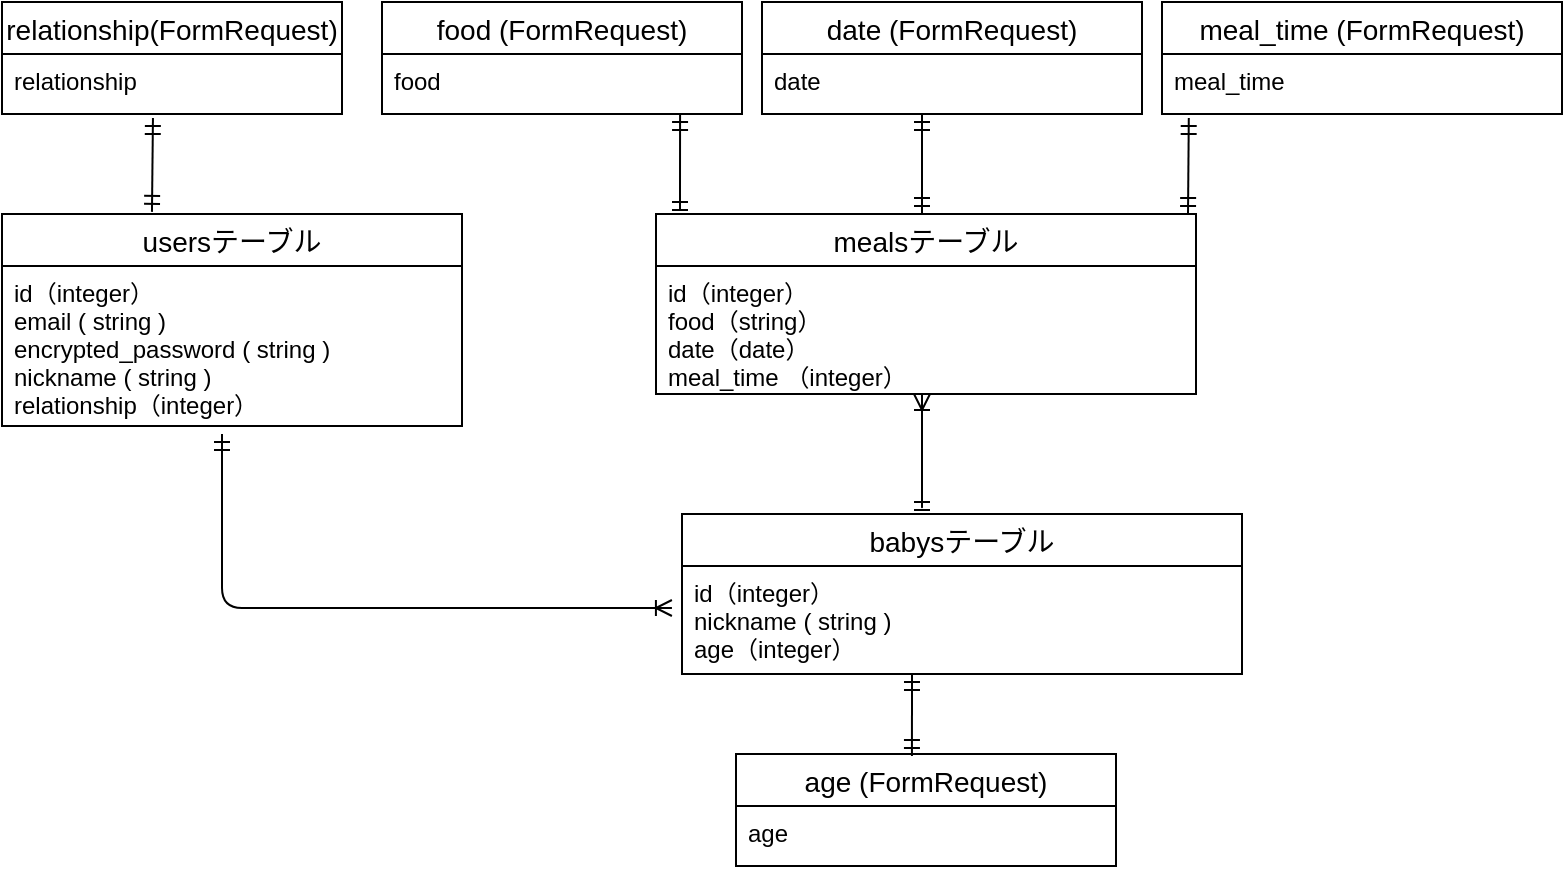 <mxfile>
    <diagram id="489SzdDdw2KuT3t6FYlz" name="ページ1">
        <mxGraphModel dx="860" dy="1728" grid="1" gridSize="10" guides="1" tooltips="1" connect="1" arrows="1" fold="1" page="1" pageScale="1" pageWidth="827" pageHeight="1169" math="0" shadow="0">
            <root>
                <mxCell id="0"/>
                <mxCell id="1" parent="0"/>
                <mxCell id="11" value="mealsテーブル" style="swimlane;fontStyle=0;childLayout=stackLayout;horizontal=1;startSize=26;horizontalStack=0;resizeParent=1;resizeParentMax=0;resizeLast=0;collapsible=1;marginBottom=0;align=center;fontSize=14;labelBackgroundColor=none;fillColor=none;" parent="1" vertex="1">
                    <mxGeometry x="347" y="50" width="270" height="90" as="geometry"/>
                </mxCell>
                <mxCell id="12" value="id（integer）&#10;food（string）&#10;date（date）&#10;meal_time （integer）&#10;" style="text;strokeColor=none;fillColor=none;spacingLeft=4;spacingRight=4;overflow=hidden;rotatable=0;points=[[0,0.5],[1,0.5]];portConstraint=eastwest;fontSize=12;" parent="11" vertex="1">
                    <mxGeometry y="26" width="270" height="64" as="geometry"/>
                </mxCell>
                <mxCell id="15" value="babysテーブル" style="swimlane;fontStyle=0;childLayout=stackLayout;horizontal=1;startSize=26;horizontalStack=0;resizeParent=1;resizeParentMax=0;resizeLast=0;collapsible=1;marginBottom=0;align=center;fontSize=14;labelBackgroundColor=none;fillColor=none;" parent="1" vertex="1">
                    <mxGeometry x="360" y="200" width="280" height="80" as="geometry"/>
                </mxCell>
                <mxCell id="16" value="id（integer）&#10;nickname ( string )&#10;age（integer）" style="text;strokeColor=none;fillColor=none;spacingLeft=4;spacingRight=4;overflow=hidden;rotatable=0;points=[[0,0.5],[1,0.5]];portConstraint=eastwest;fontSize=12;" parent="15" vertex="1">
                    <mxGeometry y="26" width="280" height="54" as="geometry"/>
                </mxCell>
                <mxCell id="21" value="usersテーブル" style="swimlane;fontStyle=0;childLayout=stackLayout;horizontal=1;startSize=26;horizontalStack=0;resizeParent=1;resizeParentMax=0;resizeLast=0;collapsible=1;marginBottom=0;align=center;fontSize=14;labelBackgroundColor=none;fillColor=none;" parent="1" vertex="1">
                    <mxGeometry x="20" y="50" width="230" height="106" as="geometry"/>
                </mxCell>
                <mxCell id="22" value="id（integer）&#10;email ( string )&#10;encrypted_password ( string )&#10;nickname ( string )&#10;relationship（integer）&#10;&#10;" style="text;strokeColor=none;fillColor=none;spacingLeft=4;spacingRight=4;overflow=hidden;rotatable=0;points=[[0,0.5],[1,0.5]];portConstraint=eastwest;fontSize=12;labelBorderColor=none;" parent="21" vertex="1">
                    <mxGeometry y="26" width="230" height="80" as="geometry"/>
                </mxCell>
                <mxCell id="25" value="food (FormRequest)" style="swimlane;fontStyle=0;childLayout=stackLayout;horizontal=1;startSize=26;horizontalStack=0;resizeParent=1;resizeParentMax=0;resizeLast=0;collapsible=1;marginBottom=0;align=center;fontSize=14;" parent="1" vertex="1">
                    <mxGeometry x="210" y="-56" width="180" height="56" as="geometry"/>
                </mxCell>
                <mxCell id="26" value="food" style="text;strokeColor=none;fillColor=none;spacingLeft=4;spacingRight=4;overflow=hidden;rotatable=0;points=[[0,0.5],[1,0.5]];portConstraint=eastwest;fontSize=12;" parent="25" vertex="1">
                    <mxGeometry y="26" width="180" height="30" as="geometry"/>
                </mxCell>
                <mxCell id="27" value="meal_time (FormRequest)" style="swimlane;fontStyle=0;childLayout=stackLayout;horizontal=1;startSize=26;horizontalStack=0;resizeParent=1;resizeParentMax=0;resizeLast=0;collapsible=1;marginBottom=0;align=center;fontSize=14;" parent="1" vertex="1">
                    <mxGeometry x="600" y="-56" width="200" height="56" as="geometry"/>
                </mxCell>
                <mxCell id="28" value="meal_time" style="text;strokeColor=none;fillColor=none;spacingLeft=4;spacingRight=4;overflow=hidden;rotatable=0;points=[[0,0.5],[1,0.5]];portConstraint=eastwest;fontSize=12;" parent="27" vertex="1">
                    <mxGeometry y="26" width="200" height="30" as="geometry"/>
                </mxCell>
                <mxCell id="33" value="" style="fontSize=12;html=1;endArrow=ERmandOne;startArrow=ERmandOne;entryX=0.828;entryY=1;entryDx=0;entryDy=0;entryPerimeter=0;" parent="1" target="26" edge="1">
                    <mxGeometry width="100" height="100" relative="1" as="geometry">
                        <mxPoint x="359" y="40" as="sourcePoint"/>
                        <mxPoint x="350" y="10" as="targetPoint"/>
                        <Array as="points">
                            <mxPoint x="359" y="50"/>
                            <mxPoint x="359" y="40"/>
                        </Array>
                    </mxGeometry>
                </mxCell>
                <mxCell id="34" value="" style="fontSize=12;html=1;endArrow=ERmandOne;startArrow=ERmandOne;entryX=0.067;entryY=1.067;entryDx=0;entryDy=0;entryPerimeter=0;" parent="1" target="28" edge="1">
                    <mxGeometry width="100" height="100" relative="1" as="geometry">
                        <mxPoint x="613" y="50" as="sourcePoint"/>
                        <mxPoint x="490" y="70" as="targetPoint"/>
                    </mxGeometry>
                </mxCell>
                <mxCell id="36" value="relationship(FormRequest)" style="swimlane;fontStyle=0;childLayout=stackLayout;horizontal=1;startSize=26;horizontalStack=0;resizeParent=1;resizeParentMax=0;resizeLast=0;collapsible=1;marginBottom=0;align=center;fontSize=14;" parent="1" vertex="1">
                    <mxGeometry x="20" y="-56" width="170" height="56" as="geometry"/>
                </mxCell>
                <mxCell id="37" value="relationship" style="text;strokeColor=none;fillColor=none;spacingLeft=4;spacingRight=4;overflow=hidden;rotatable=0;points=[[0,0.5],[1,0.5]];portConstraint=eastwest;fontSize=12;" parent="36" vertex="1">
                    <mxGeometry y="26" width="170" height="30" as="geometry"/>
                </mxCell>
                <mxCell id="38" value="" style="fontSize=12;html=1;endArrow=ERmandOne;startArrow=ERmandOne;entryX=0.444;entryY=1.067;entryDx=0;entryDy=0;entryPerimeter=0;exitX=0.326;exitY=-0.01;exitDx=0;exitDy=0;exitPerimeter=0;" parent="1" source="21" target="37" edge="1">
                    <mxGeometry width="100" height="100" relative="1" as="geometry">
                        <mxPoint x="85" y="40" as="sourcePoint"/>
                        <mxPoint x="800" y="40" as="targetPoint"/>
                    </mxGeometry>
                </mxCell>
                <mxCell id="45" value="" style="fontSize=12;html=1;endArrow=ERoneToMany;startArrow=ERmandOne;entryX=-0.018;entryY=0.389;entryDx=0;entryDy=0;entryPerimeter=0;" parent="1" target="16" edge="1">
                    <mxGeometry width="100" height="100" relative="1" as="geometry">
                        <mxPoint x="130" y="160" as="sourcePoint"/>
                        <mxPoint x="350" y="240" as="targetPoint"/>
                        <Array as="points">
                            <mxPoint x="130" y="247"/>
                        </Array>
                    </mxGeometry>
                </mxCell>
                <mxCell id="46" value="" style="fontSize=12;html=1;endArrow=ERoneToMany;startArrow=ERmandOne;" parent="1" edge="1">
                    <mxGeometry width="100" height="100" relative="1" as="geometry">
                        <mxPoint x="480" y="190" as="sourcePoint"/>
                        <mxPoint x="480" y="140" as="targetPoint"/>
                        <Array as="points">
                            <mxPoint x="480" y="200"/>
                        </Array>
                    </mxGeometry>
                </mxCell>
                <mxCell id="48" value="date (FormRequest)" style="swimlane;fontStyle=0;childLayout=stackLayout;horizontal=1;startSize=26;horizontalStack=0;resizeParent=1;resizeParentMax=0;resizeLast=0;collapsible=1;marginBottom=0;align=center;fontSize=14;" vertex="1" parent="1">
                    <mxGeometry x="400" y="-56" width="190" height="56" as="geometry"/>
                </mxCell>
                <mxCell id="49" value="date" style="text;strokeColor=none;fillColor=none;spacingLeft=4;spacingRight=4;overflow=hidden;rotatable=0;points=[[0,0.5],[1,0.5]];portConstraint=eastwest;fontSize=12;" vertex="1" parent="48">
                    <mxGeometry y="26" width="190" height="30" as="geometry"/>
                </mxCell>
                <mxCell id="50" value="" style="fontSize=12;html=1;endArrow=ERmandOne;startArrow=ERmandOne;" edge="1" parent="1">
                    <mxGeometry width="100" height="100" relative="1" as="geometry">
                        <mxPoint x="480" y="50" as="sourcePoint"/>
                        <mxPoint x="480" as="targetPoint"/>
                    </mxGeometry>
                </mxCell>
                <mxCell id="51" value="age (FormRequest)" style="swimlane;fontStyle=0;childLayout=stackLayout;horizontal=1;startSize=26;horizontalStack=0;resizeParent=1;resizeParentMax=0;resizeLast=0;collapsible=1;marginBottom=0;align=center;fontSize=14;" vertex="1" parent="1">
                    <mxGeometry x="387" y="320" width="190" height="56" as="geometry"/>
                </mxCell>
                <mxCell id="52" value="age" style="text;strokeColor=none;fillColor=none;spacingLeft=4;spacingRight=4;overflow=hidden;rotatable=0;points=[[0,0.5],[1,0.5]];portConstraint=eastwest;fontSize=12;" vertex="1" parent="51">
                    <mxGeometry y="26" width="190" height="30" as="geometry"/>
                </mxCell>
                <mxCell id="53" value="" style="fontSize=12;html=1;endArrow=ERmandOne;startArrow=ERmandOne;exitX=0.463;exitY=0.018;exitDx=0;exitDy=0;exitPerimeter=0;" edge="1" parent="1" source="51">
                    <mxGeometry width="100" height="100" relative="1" as="geometry">
                        <mxPoint x="480" y="300" as="sourcePoint"/>
                        <mxPoint x="475" y="280" as="targetPoint"/>
                    </mxGeometry>
                </mxCell>
            </root>
        </mxGraphModel>
    </diagram>
</mxfile>